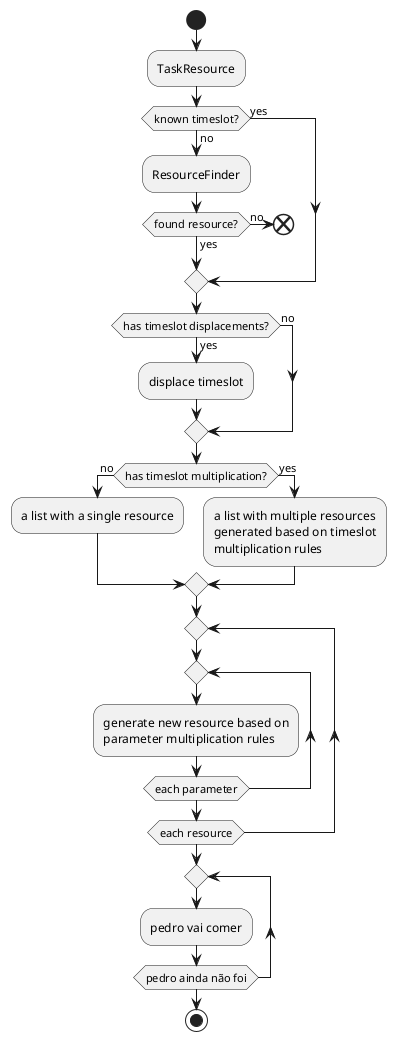 @startuml
start
:TaskResource;
if (known timeslot?) then (no)
    :ResourceFinder;
    if (found resource?) then (no)
        end
    else (yes)
    endif
else (yes)
endif
if (has timeslot displacements?) then (no)
else (yes)
    :displace timeslot;
endif
if (has timeslot multiplication?) then (no)
    :a list with a single resource;
else (yes)
    :a list with multiple resources
    generated based on timeslot
    multiplication rules;
endif
repeat
    repeat
        :generate new resource based on
        parameter multiplication rules;
    repeat while (each parameter)
repeat while (each resource)
repeat
    :pedro vai comer;
repeat while (pedro ainda não foi)
stop
@enduml